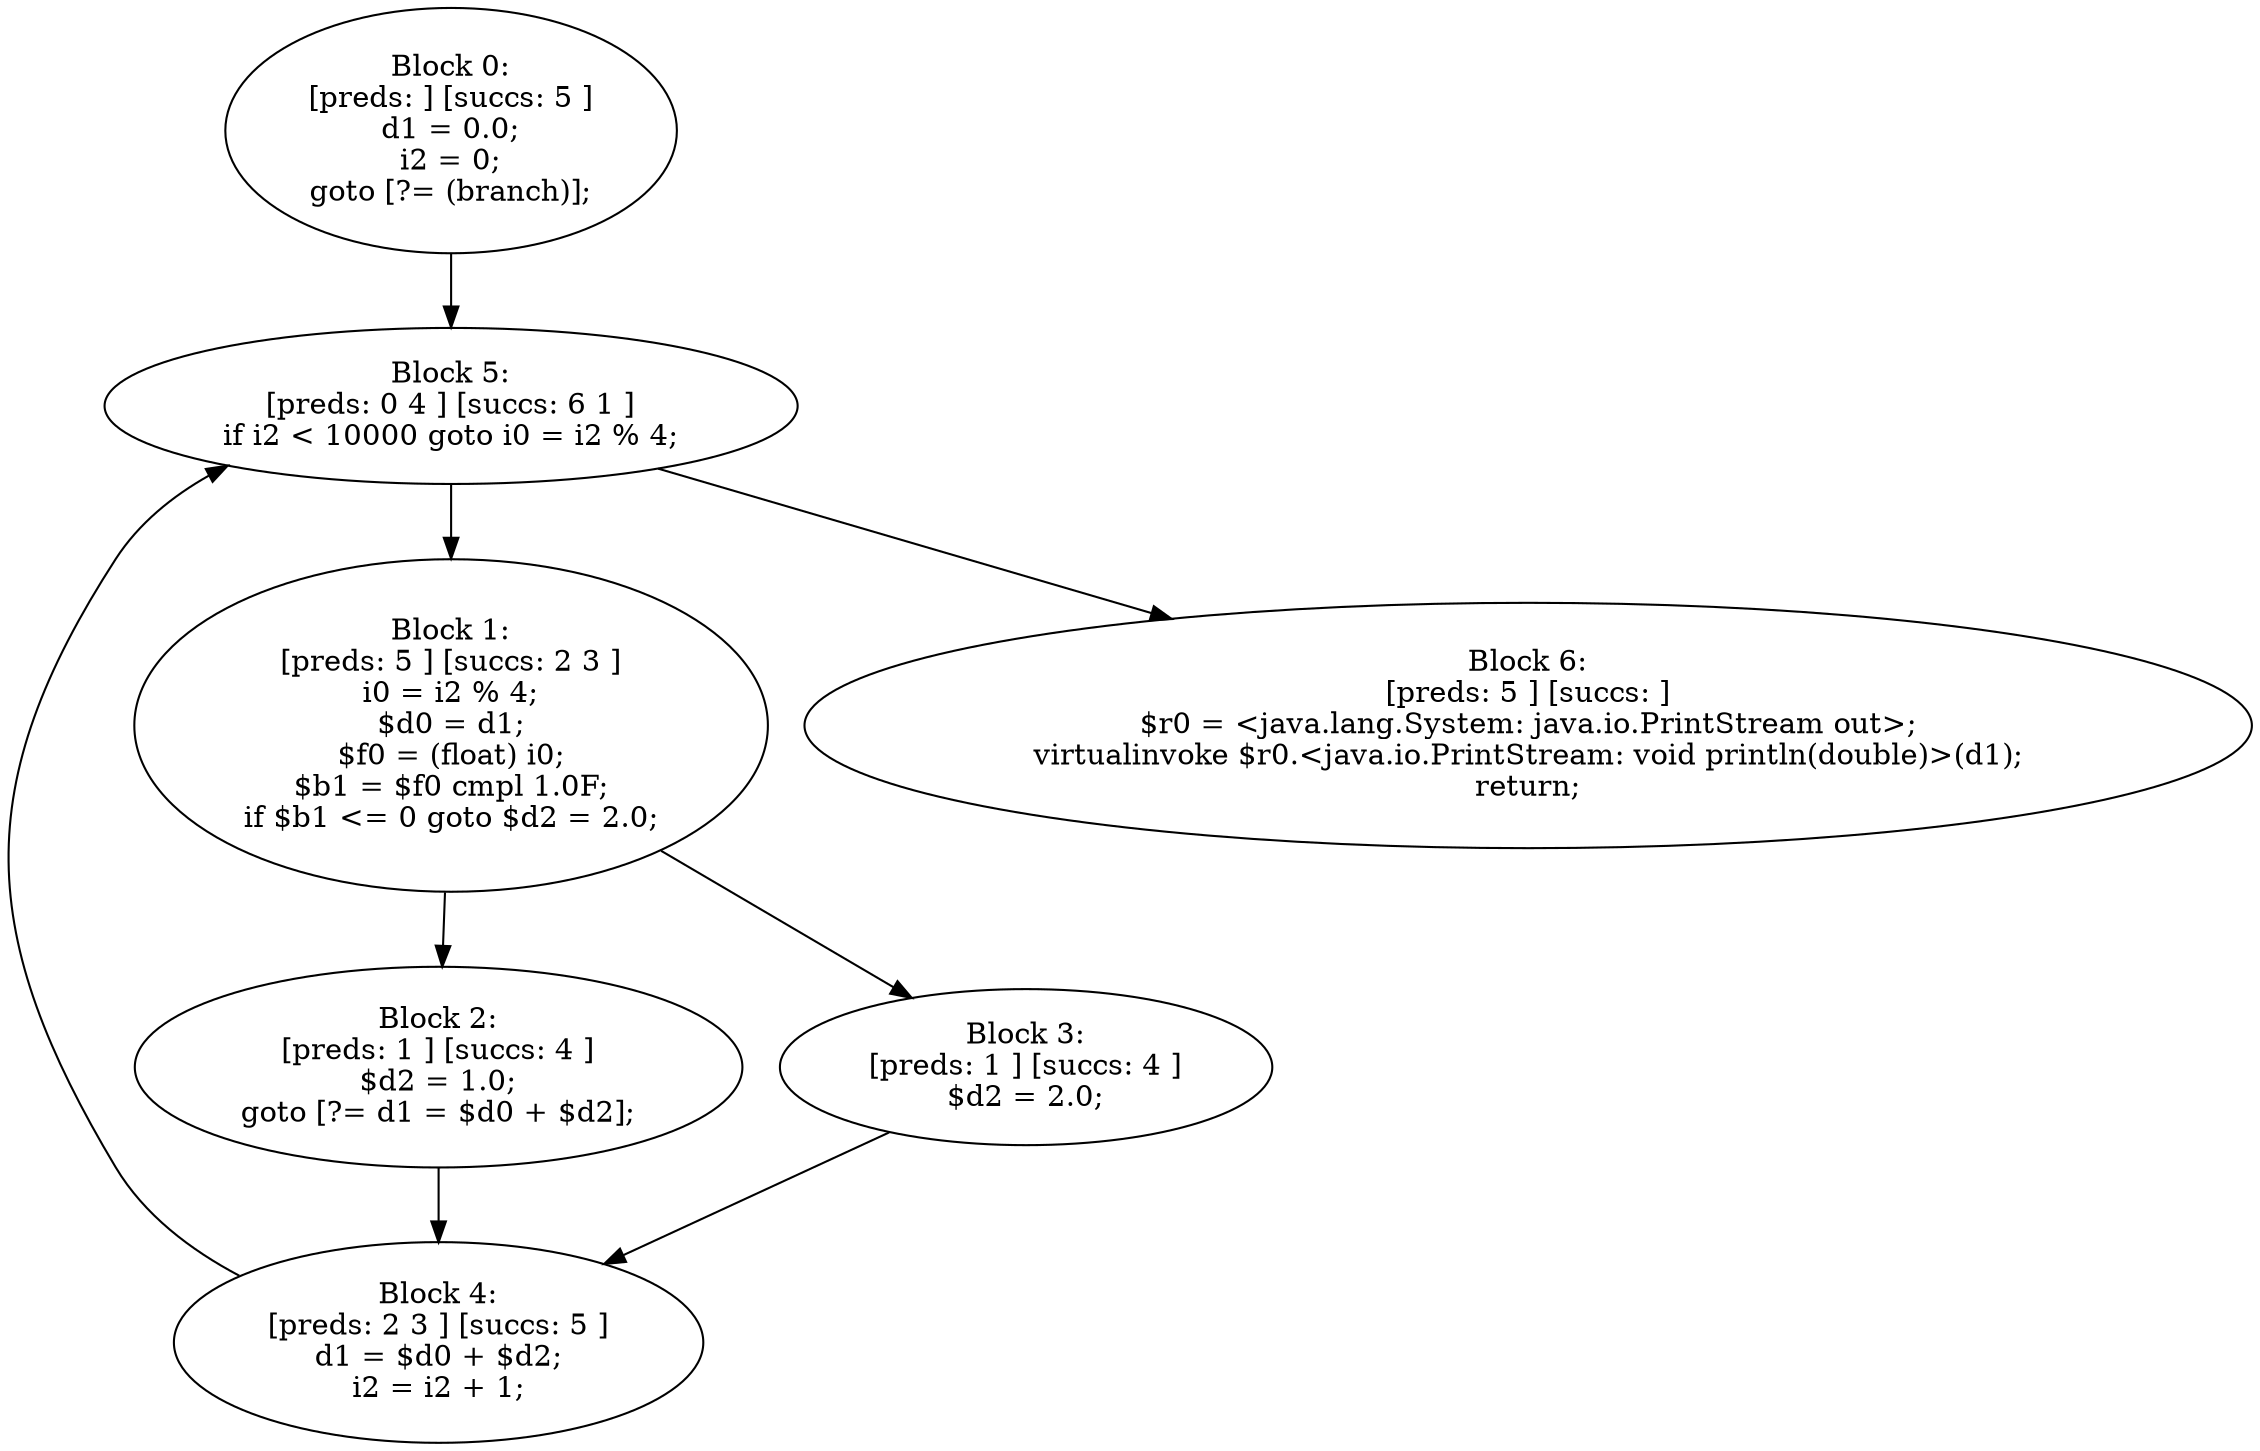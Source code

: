 digraph "unitGraph" {
    "Block 0:
[preds: ] [succs: 5 ]
d1 = 0.0;
i2 = 0;
goto [?= (branch)];
"
    "Block 1:
[preds: 5 ] [succs: 2 3 ]
i0 = i2 % 4;
$d0 = d1;
$f0 = (float) i0;
$b1 = $f0 cmpl 1.0F;
if $b1 <= 0 goto $d2 = 2.0;
"
    "Block 2:
[preds: 1 ] [succs: 4 ]
$d2 = 1.0;
goto [?= d1 = $d0 + $d2];
"
    "Block 3:
[preds: 1 ] [succs: 4 ]
$d2 = 2.0;
"
    "Block 4:
[preds: 2 3 ] [succs: 5 ]
d1 = $d0 + $d2;
i2 = i2 + 1;
"
    "Block 5:
[preds: 0 4 ] [succs: 6 1 ]
if i2 < 10000 goto i0 = i2 % 4;
"
    "Block 6:
[preds: 5 ] [succs: ]
$r0 = <java.lang.System: java.io.PrintStream out>;
virtualinvoke $r0.<java.io.PrintStream: void println(double)>(d1);
return;
"
    "Block 0:
[preds: ] [succs: 5 ]
d1 = 0.0;
i2 = 0;
goto [?= (branch)];
"->"Block 5:
[preds: 0 4 ] [succs: 6 1 ]
if i2 < 10000 goto i0 = i2 % 4;
";
    "Block 1:
[preds: 5 ] [succs: 2 3 ]
i0 = i2 % 4;
$d0 = d1;
$f0 = (float) i0;
$b1 = $f0 cmpl 1.0F;
if $b1 <= 0 goto $d2 = 2.0;
"->"Block 2:
[preds: 1 ] [succs: 4 ]
$d2 = 1.0;
goto [?= d1 = $d0 + $d2];
";
    "Block 1:
[preds: 5 ] [succs: 2 3 ]
i0 = i2 % 4;
$d0 = d1;
$f0 = (float) i0;
$b1 = $f0 cmpl 1.0F;
if $b1 <= 0 goto $d2 = 2.0;
"->"Block 3:
[preds: 1 ] [succs: 4 ]
$d2 = 2.0;
";
    "Block 2:
[preds: 1 ] [succs: 4 ]
$d2 = 1.0;
goto [?= d1 = $d0 + $d2];
"->"Block 4:
[preds: 2 3 ] [succs: 5 ]
d1 = $d0 + $d2;
i2 = i2 + 1;
";
    "Block 3:
[preds: 1 ] [succs: 4 ]
$d2 = 2.0;
"->"Block 4:
[preds: 2 3 ] [succs: 5 ]
d1 = $d0 + $d2;
i2 = i2 + 1;
";
    "Block 4:
[preds: 2 3 ] [succs: 5 ]
d1 = $d0 + $d2;
i2 = i2 + 1;
"->"Block 5:
[preds: 0 4 ] [succs: 6 1 ]
if i2 < 10000 goto i0 = i2 % 4;
";
    "Block 5:
[preds: 0 4 ] [succs: 6 1 ]
if i2 < 10000 goto i0 = i2 % 4;
"->"Block 6:
[preds: 5 ] [succs: ]
$r0 = <java.lang.System: java.io.PrintStream out>;
virtualinvoke $r0.<java.io.PrintStream: void println(double)>(d1);
return;
";
    "Block 5:
[preds: 0 4 ] [succs: 6 1 ]
if i2 < 10000 goto i0 = i2 % 4;
"->"Block 1:
[preds: 5 ] [succs: 2 3 ]
i0 = i2 % 4;
$d0 = d1;
$f0 = (float) i0;
$b1 = $f0 cmpl 1.0F;
if $b1 <= 0 goto $d2 = 2.0;
";
}
